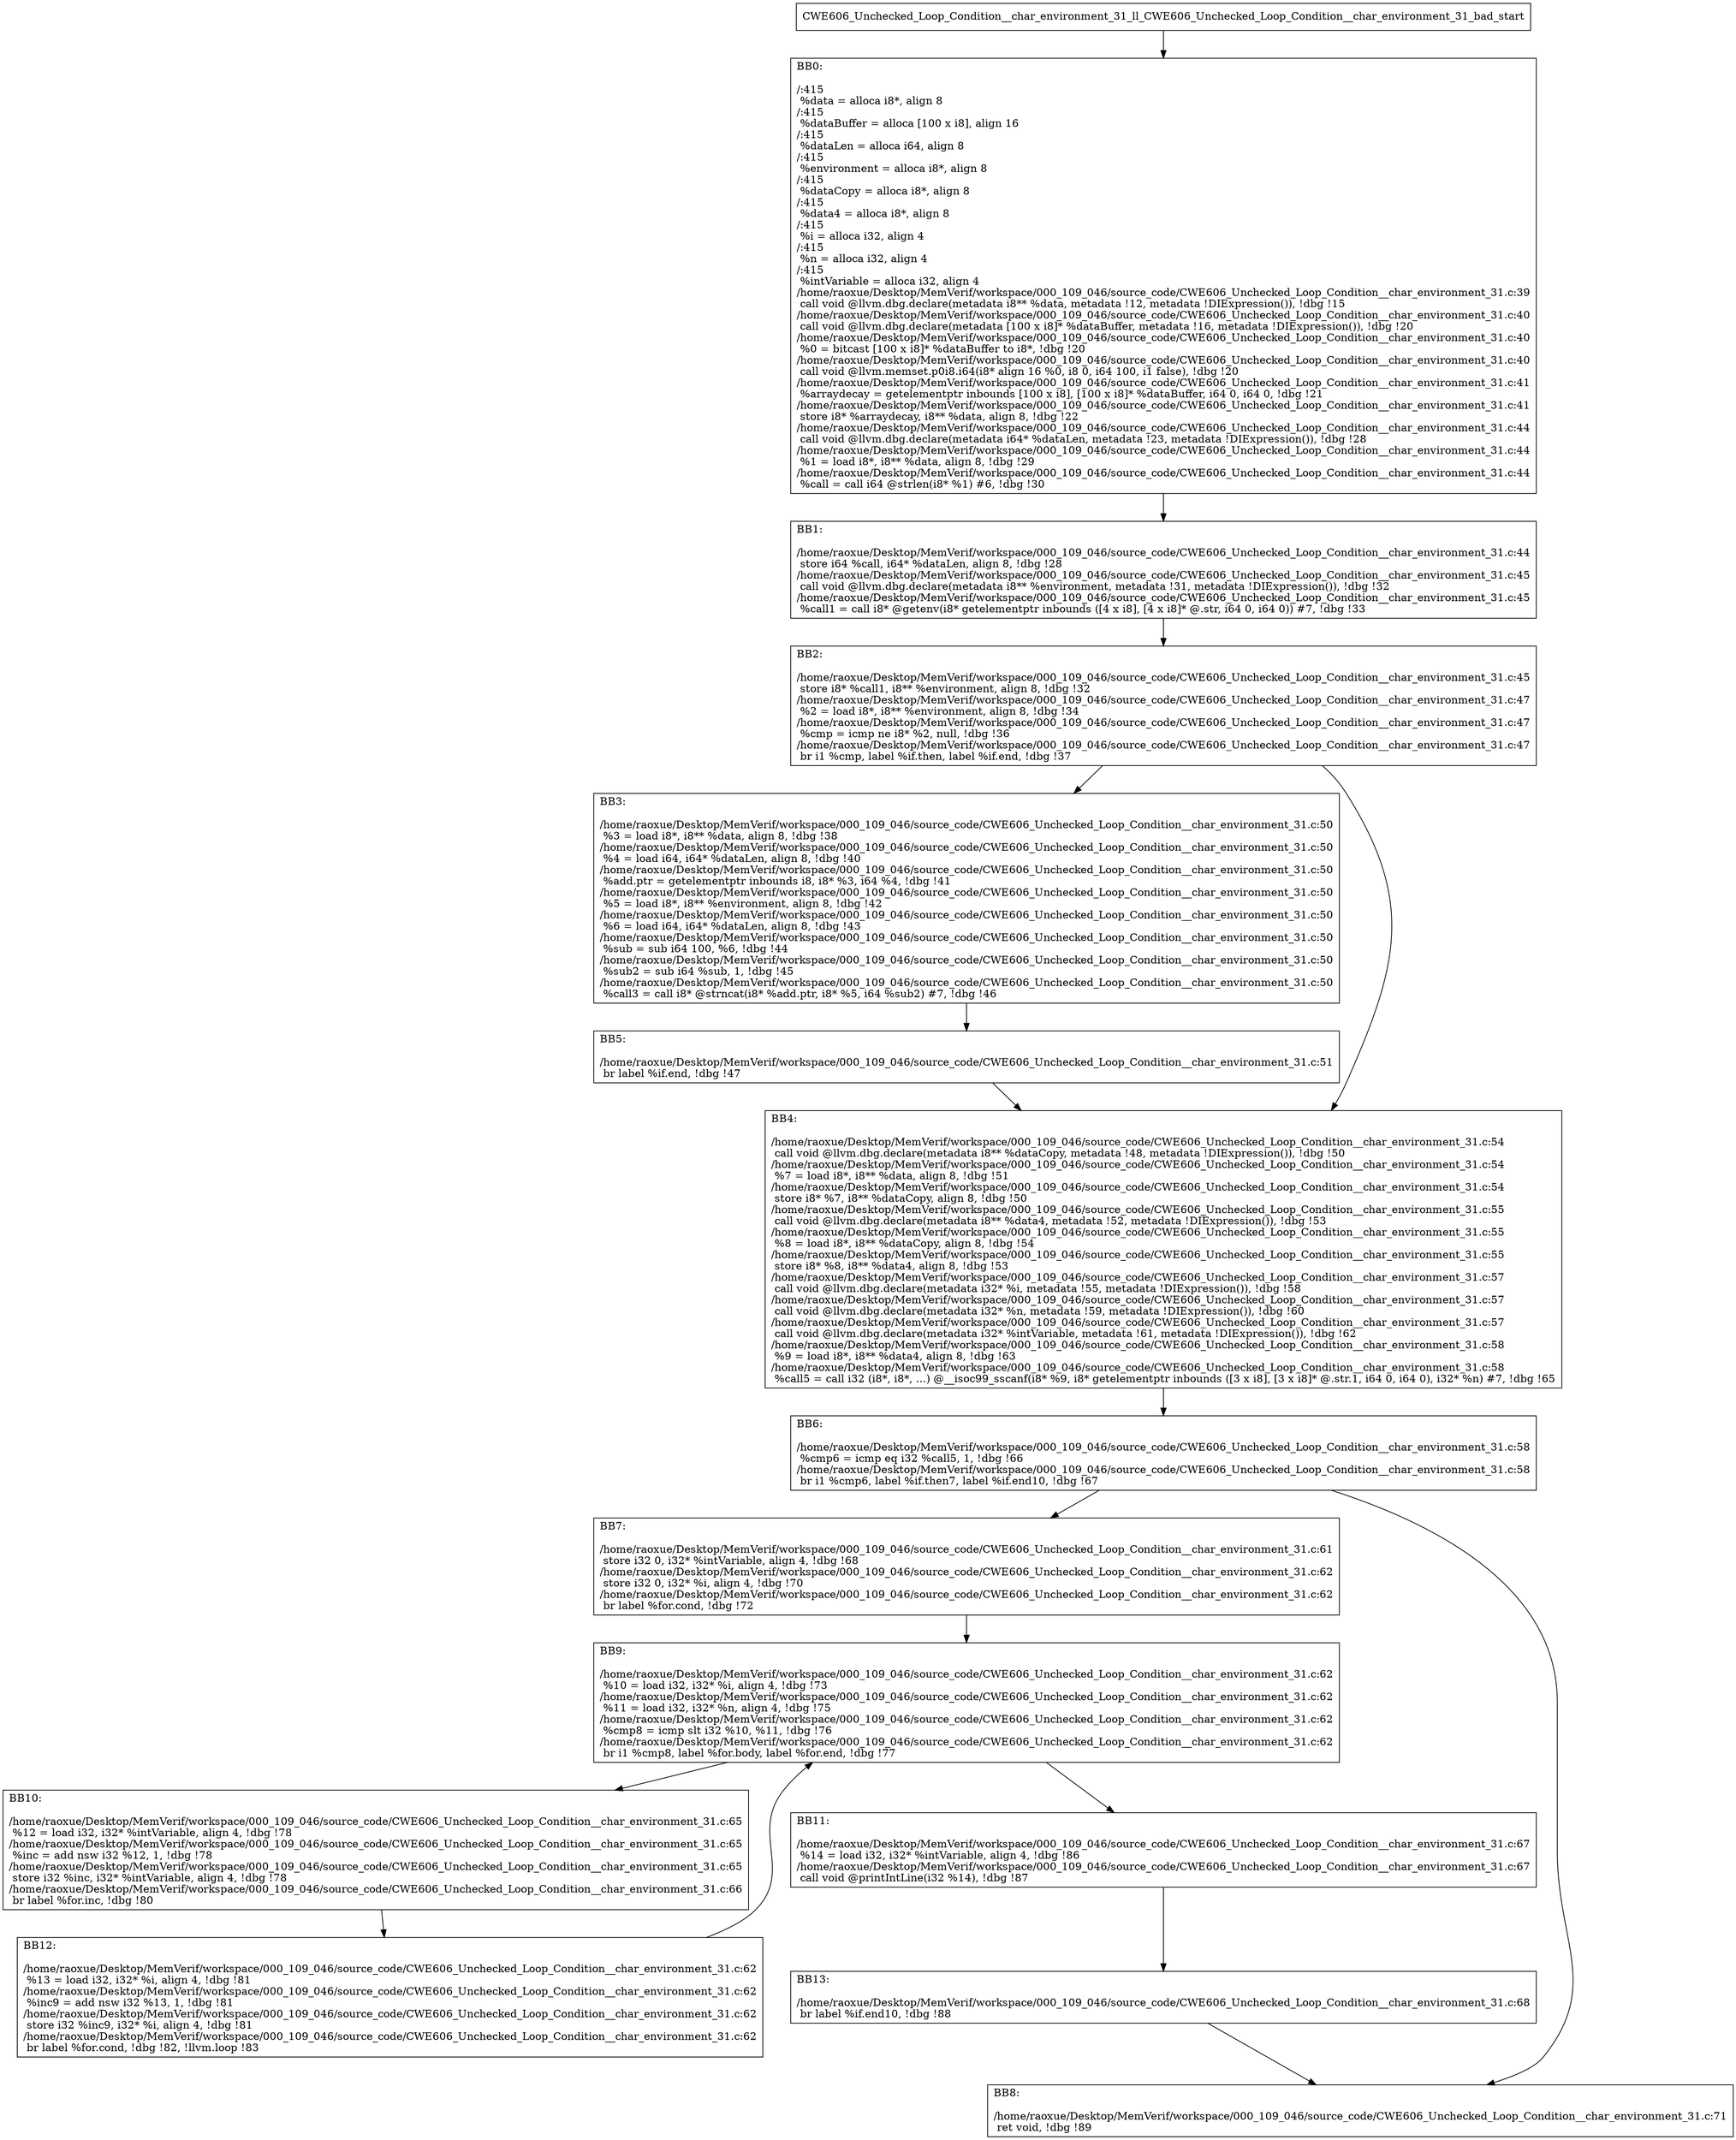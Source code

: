 digraph "CFG for'CWE606_Unchecked_Loop_Condition__char_environment_31_ll_CWE606_Unchecked_Loop_Condition__char_environment_31_bad' function" {
	BBCWE606_Unchecked_Loop_Condition__char_environment_31_ll_CWE606_Unchecked_Loop_Condition__char_environment_31_bad_start[shape=record,label="{CWE606_Unchecked_Loop_Condition__char_environment_31_ll_CWE606_Unchecked_Loop_Condition__char_environment_31_bad_start}"];
	BBCWE606_Unchecked_Loop_Condition__char_environment_31_ll_CWE606_Unchecked_Loop_Condition__char_environment_31_bad_start-> CWE606_Unchecked_Loop_Condition__char_environment_31_ll_CWE606_Unchecked_Loop_Condition__char_environment_31_badBB0;
	CWE606_Unchecked_Loop_Condition__char_environment_31_ll_CWE606_Unchecked_Loop_Condition__char_environment_31_badBB0 [shape=record, label="{BB0:\l\l/:415\l
  %data = alloca i8*, align 8\l
/:415\l
  %dataBuffer = alloca [100 x i8], align 16\l
/:415\l
  %dataLen = alloca i64, align 8\l
/:415\l
  %environment = alloca i8*, align 8\l
/:415\l
  %dataCopy = alloca i8*, align 8\l
/:415\l
  %data4 = alloca i8*, align 8\l
/:415\l
  %i = alloca i32, align 4\l
/:415\l
  %n = alloca i32, align 4\l
/:415\l
  %intVariable = alloca i32, align 4\l
/home/raoxue/Desktop/MemVerif/workspace/000_109_046/source_code/CWE606_Unchecked_Loop_Condition__char_environment_31.c:39\l
  call void @llvm.dbg.declare(metadata i8** %data, metadata !12, metadata !DIExpression()), !dbg !15\l
/home/raoxue/Desktop/MemVerif/workspace/000_109_046/source_code/CWE606_Unchecked_Loop_Condition__char_environment_31.c:40\l
  call void @llvm.dbg.declare(metadata [100 x i8]* %dataBuffer, metadata !16, metadata !DIExpression()), !dbg !20\l
/home/raoxue/Desktop/MemVerif/workspace/000_109_046/source_code/CWE606_Unchecked_Loop_Condition__char_environment_31.c:40\l
  %0 = bitcast [100 x i8]* %dataBuffer to i8*, !dbg !20\l
/home/raoxue/Desktop/MemVerif/workspace/000_109_046/source_code/CWE606_Unchecked_Loop_Condition__char_environment_31.c:40\l
  call void @llvm.memset.p0i8.i64(i8* align 16 %0, i8 0, i64 100, i1 false), !dbg !20\l
/home/raoxue/Desktop/MemVerif/workspace/000_109_046/source_code/CWE606_Unchecked_Loop_Condition__char_environment_31.c:41\l
  %arraydecay = getelementptr inbounds [100 x i8], [100 x i8]* %dataBuffer, i64 0, i64 0, !dbg !21\l
/home/raoxue/Desktop/MemVerif/workspace/000_109_046/source_code/CWE606_Unchecked_Loop_Condition__char_environment_31.c:41\l
  store i8* %arraydecay, i8** %data, align 8, !dbg !22\l
/home/raoxue/Desktop/MemVerif/workspace/000_109_046/source_code/CWE606_Unchecked_Loop_Condition__char_environment_31.c:44\l
  call void @llvm.dbg.declare(metadata i64* %dataLen, metadata !23, metadata !DIExpression()), !dbg !28\l
/home/raoxue/Desktop/MemVerif/workspace/000_109_046/source_code/CWE606_Unchecked_Loop_Condition__char_environment_31.c:44\l
  %1 = load i8*, i8** %data, align 8, !dbg !29\l
/home/raoxue/Desktop/MemVerif/workspace/000_109_046/source_code/CWE606_Unchecked_Loop_Condition__char_environment_31.c:44\l
  %call = call i64 @strlen(i8* %1) #6, !dbg !30\l
}"];
	CWE606_Unchecked_Loop_Condition__char_environment_31_ll_CWE606_Unchecked_Loop_Condition__char_environment_31_badBB0-> CWE606_Unchecked_Loop_Condition__char_environment_31_ll_CWE606_Unchecked_Loop_Condition__char_environment_31_badBB1;
	CWE606_Unchecked_Loop_Condition__char_environment_31_ll_CWE606_Unchecked_Loop_Condition__char_environment_31_badBB1 [shape=record, label="{BB1:\l\l/home/raoxue/Desktop/MemVerif/workspace/000_109_046/source_code/CWE606_Unchecked_Loop_Condition__char_environment_31.c:44\l
  store i64 %call, i64* %dataLen, align 8, !dbg !28\l
/home/raoxue/Desktop/MemVerif/workspace/000_109_046/source_code/CWE606_Unchecked_Loop_Condition__char_environment_31.c:45\l
  call void @llvm.dbg.declare(metadata i8** %environment, metadata !31, metadata !DIExpression()), !dbg !32\l
/home/raoxue/Desktop/MemVerif/workspace/000_109_046/source_code/CWE606_Unchecked_Loop_Condition__char_environment_31.c:45\l
  %call1 = call i8* @getenv(i8* getelementptr inbounds ([4 x i8], [4 x i8]* @.str, i64 0, i64 0)) #7, !dbg !33\l
}"];
	CWE606_Unchecked_Loop_Condition__char_environment_31_ll_CWE606_Unchecked_Loop_Condition__char_environment_31_badBB1-> CWE606_Unchecked_Loop_Condition__char_environment_31_ll_CWE606_Unchecked_Loop_Condition__char_environment_31_badBB2;
	CWE606_Unchecked_Loop_Condition__char_environment_31_ll_CWE606_Unchecked_Loop_Condition__char_environment_31_badBB2 [shape=record, label="{BB2:\l\l/home/raoxue/Desktop/MemVerif/workspace/000_109_046/source_code/CWE606_Unchecked_Loop_Condition__char_environment_31.c:45\l
  store i8* %call1, i8** %environment, align 8, !dbg !32\l
/home/raoxue/Desktop/MemVerif/workspace/000_109_046/source_code/CWE606_Unchecked_Loop_Condition__char_environment_31.c:47\l
  %2 = load i8*, i8** %environment, align 8, !dbg !34\l
/home/raoxue/Desktop/MemVerif/workspace/000_109_046/source_code/CWE606_Unchecked_Loop_Condition__char_environment_31.c:47\l
  %cmp = icmp ne i8* %2, null, !dbg !36\l
/home/raoxue/Desktop/MemVerif/workspace/000_109_046/source_code/CWE606_Unchecked_Loop_Condition__char_environment_31.c:47\l
  br i1 %cmp, label %if.then, label %if.end, !dbg !37\l
}"];
	CWE606_Unchecked_Loop_Condition__char_environment_31_ll_CWE606_Unchecked_Loop_Condition__char_environment_31_badBB2-> CWE606_Unchecked_Loop_Condition__char_environment_31_ll_CWE606_Unchecked_Loop_Condition__char_environment_31_badBB3;
	CWE606_Unchecked_Loop_Condition__char_environment_31_ll_CWE606_Unchecked_Loop_Condition__char_environment_31_badBB2-> CWE606_Unchecked_Loop_Condition__char_environment_31_ll_CWE606_Unchecked_Loop_Condition__char_environment_31_badBB4;
	CWE606_Unchecked_Loop_Condition__char_environment_31_ll_CWE606_Unchecked_Loop_Condition__char_environment_31_badBB3 [shape=record, label="{BB3:\l\l/home/raoxue/Desktop/MemVerif/workspace/000_109_046/source_code/CWE606_Unchecked_Loop_Condition__char_environment_31.c:50\l
  %3 = load i8*, i8** %data, align 8, !dbg !38\l
/home/raoxue/Desktop/MemVerif/workspace/000_109_046/source_code/CWE606_Unchecked_Loop_Condition__char_environment_31.c:50\l
  %4 = load i64, i64* %dataLen, align 8, !dbg !40\l
/home/raoxue/Desktop/MemVerif/workspace/000_109_046/source_code/CWE606_Unchecked_Loop_Condition__char_environment_31.c:50\l
  %add.ptr = getelementptr inbounds i8, i8* %3, i64 %4, !dbg !41\l
/home/raoxue/Desktop/MemVerif/workspace/000_109_046/source_code/CWE606_Unchecked_Loop_Condition__char_environment_31.c:50\l
  %5 = load i8*, i8** %environment, align 8, !dbg !42\l
/home/raoxue/Desktop/MemVerif/workspace/000_109_046/source_code/CWE606_Unchecked_Loop_Condition__char_environment_31.c:50\l
  %6 = load i64, i64* %dataLen, align 8, !dbg !43\l
/home/raoxue/Desktop/MemVerif/workspace/000_109_046/source_code/CWE606_Unchecked_Loop_Condition__char_environment_31.c:50\l
  %sub = sub i64 100, %6, !dbg !44\l
/home/raoxue/Desktop/MemVerif/workspace/000_109_046/source_code/CWE606_Unchecked_Loop_Condition__char_environment_31.c:50\l
  %sub2 = sub i64 %sub, 1, !dbg !45\l
/home/raoxue/Desktop/MemVerif/workspace/000_109_046/source_code/CWE606_Unchecked_Loop_Condition__char_environment_31.c:50\l
  %call3 = call i8* @strncat(i8* %add.ptr, i8* %5, i64 %sub2) #7, !dbg !46\l
}"];
	CWE606_Unchecked_Loop_Condition__char_environment_31_ll_CWE606_Unchecked_Loop_Condition__char_environment_31_badBB3-> CWE606_Unchecked_Loop_Condition__char_environment_31_ll_CWE606_Unchecked_Loop_Condition__char_environment_31_badBB5;
	CWE606_Unchecked_Loop_Condition__char_environment_31_ll_CWE606_Unchecked_Loop_Condition__char_environment_31_badBB5 [shape=record, label="{BB5:\l\l/home/raoxue/Desktop/MemVerif/workspace/000_109_046/source_code/CWE606_Unchecked_Loop_Condition__char_environment_31.c:51\l
  br label %if.end, !dbg !47\l
}"];
	CWE606_Unchecked_Loop_Condition__char_environment_31_ll_CWE606_Unchecked_Loop_Condition__char_environment_31_badBB5-> CWE606_Unchecked_Loop_Condition__char_environment_31_ll_CWE606_Unchecked_Loop_Condition__char_environment_31_badBB4;
	CWE606_Unchecked_Loop_Condition__char_environment_31_ll_CWE606_Unchecked_Loop_Condition__char_environment_31_badBB4 [shape=record, label="{BB4:\l\l/home/raoxue/Desktop/MemVerif/workspace/000_109_046/source_code/CWE606_Unchecked_Loop_Condition__char_environment_31.c:54\l
  call void @llvm.dbg.declare(metadata i8** %dataCopy, metadata !48, metadata !DIExpression()), !dbg !50\l
/home/raoxue/Desktop/MemVerif/workspace/000_109_046/source_code/CWE606_Unchecked_Loop_Condition__char_environment_31.c:54\l
  %7 = load i8*, i8** %data, align 8, !dbg !51\l
/home/raoxue/Desktop/MemVerif/workspace/000_109_046/source_code/CWE606_Unchecked_Loop_Condition__char_environment_31.c:54\l
  store i8* %7, i8** %dataCopy, align 8, !dbg !50\l
/home/raoxue/Desktop/MemVerif/workspace/000_109_046/source_code/CWE606_Unchecked_Loop_Condition__char_environment_31.c:55\l
  call void @llvm.dbg.declare(metadata i8** %data4, metadata !52, metadata !DIExpression()), !dbg !53\l
/home/raoxue/Desktop/MemVerif/workspace/000_109_046/source_code/CWE606_Unchecked_Loop_Condition__char_environment_31.c:55\l
  %8 = load i8*, i8** %dataCopy, align 8, !dbg !54\l
/home/raoxue/Desktop/MemVerif/workspace/000_109_046/source_code/CWE606_Unchecked_Loop_Condition__char_environment_31.c:55\l
  store i8* %8, i8** %data4, align 8, !dbg !53\l
/home/raoxue/Desktop/MemVerif/workspace/000_109_046/source_code/CWE606_Unchecked_Loop_Condition__char_environment_31.c:57\l
  call void @llvm.dbg.declare(metadata i32* %i, metadata !55, metadata !DIExpression()), !dbg !58\l
/home/raoxue/Desktop/MemVerif/workspace/000_109_046/source_code/CWE606_Unchecked_Loop_Condition__char_environment_31.c:57\l
  call void @llvm.dbg.declare(metadata i32* %n, metadata !59, metadata !DIExpression()), !dbg !60\l
/home/raoxue/Desktop/MemVerif/workspace/000_109_046/source_code/CWE606_Unchecked_Loop_Condition__char_environment_31.c:57\l
  call void @llvm.dbg.declare(metadata i32* %intVariable, metadata !61, metadata !DIExpression()), !dbg !62\l
/home/raoxue/Desktop/MemVerif/workspace/000_109_046/source_code/CWE606_Unchecked_Loop_Condition__char_environment_31.c:58\l
  %9 = load i8*, i8** %data4, align 8, !dbg !63\l
/home/raoxue/Desktop/MemVerif/workspace/000_109_046/source_code/CWE606_Unchecked_Loop_Condition__char_environment_31.c:58\l
  %call5 = call i32 (i8*, i8*, ...) @__isoc99_sscanf(i8* %9, i8* getelementptr inbounds ([3 x i8], [3 x i8]* @.str.1, i64 0, i64 0), i32* %n) #7, !dbg !65\l
}"];
	CWE606_Unchecked_Loop_Condition__char_environment_31_ll_CWE606_Unchecked_Loop_Condition__char_environment_31_badBB4-> CWE606_Unchecked_Loop_Condition__char_environment_31_ll_CWE606_Unchecked_Loop_Condition__char_environment_31_badBB6;
	CWE606_Unchecked_Loop_Condition__char_environment_31_ll_CWE606_Unchecked_Loop_Condition__char_environment_31_badBB6 [shape=record, label="{BB6:\l\l/home/raoxue/Desktop/MemVerif/workspace/000_109_046/source_code/CWE606_Unchecked_Loop_Condition__char_environment_31.c:58\l
  %cmp6 = icmp eq i32 %call5, 1, !dbg !66\l
/home/raoxue/Desktop/MemVerif/workspace/000_109_046/source_code/CWE606_Unchecked_Loop_Condition__char_environment_31.c:58\l
  br i1 %cmp6, label %if.then7, label %if.end10, !dbg !67\l
}"];
	CWE606_Unchecked_Loop_Condition__char_environment_31_ll_CWE606_Unchecked_Loop_Condition__char_environment_31_badBB6-> CWE606_Unchecked_Loop_Condition__char_environment_31_ll_CWE606_Unchecked_Loop_Condition__char_environment_31_badBB7;
	CWE606_Unchecked_Loop_Condition__char_environment_31_ll_CWE606_Unchecked_Loop_Condition__char_environment_31_badBB6-> CWE606_Unchecked_Loop_Condition__char_environment_31_ll_CWE606_Unchecked_Loop_Condition__char_environment_31_badBB8;
	CWE606_Unchecked_Loop_Condition__char_environment_31_ll_CWE606_Unchecked_Loop_Condition__char_environment_31_badBB7 [shape=record, label="{BB7:\l\l/home/raoxue/Desktop/MemVerif/workspace/000_109_046/source_code/CWE606_Unchecked_Loop_Condition__char_environment_31.c:61\l
  store i32 0, i32* %intVariable, align 4, !dbg !68\l
/home/raoxue/Desktop/MemVerif/workspace/000_109_046/source_code/CWE606_Unchecked_Loop_Condition__char_environment_31.c:62\l
  store i32 0, i32* %i, align 4, !dbg !70\l
/home/raoxue/Desktop/MemVerif/workspace/000_109_046/source_code/CWE606_Unchecked_Loop_Condition__char_environment_31.c:62\l
  br label %for.cond, !dbg !72\l
}"];
	CWE606_Unchecked_Loop_Condition__char_environment_31_ll_CWE606_Unchecked_Loop_Condition__char_environment_31_badBB7-> CWE606_Unchecked_Loop_Condition__char_environment_31_ll_CWE606_Unchecked_Loop_Condition__char_environment_31_badBB9;
	CWE606_Unchecked_Loop_Condition__char_environment_31_ll_CWE606_Unchecked_Loop_Condition__char_environment_31_badBB9 [shape=record, label="{BB9:\l\l/home/raoxue/Desktop/MemVerif/workspace/000_109_046/source_code/CWE606_Unchecked_Loop_Condition__char_environment_31.c:62\l
  %10 = load i32, i32* %i, align 4, !dbg !73\l
/home/raoxue/Desktop/MemVerif/workspace/000_109_046/source_code/CWE606_Unchecked_Loop_Condition__char_environment_31.c:62\l
  %11 = load i32, i32* %n, align 4, !dbg !75\l
/home/raoxue/Desktop/MemVerif/workspace/000_109_046/source_code/CWE606_Unchecked_Loop_Condition__char_environment_31.c:62\l
  %cmp8 = icmp slt i32 %10, %11, !dbg !76\l
/home/raoxue/Desktop/MemVerif/workspace/000_109_046/source_code/CWE606_Unchecked_Loop_Condition__char_environment_31.c:62\l
  br i1 %cmp8, label %for.body, label %for.end, !dbg !77\l
}"];
	CWE606_Unchecked_Loop_Condition__char_environment_31_ll_CWE606_Unchecked_Loop_Condition__char_environment_31_badBB9-> CWE606_Unchecked_Loop_Condition__char_environment_31_ll_CWE606_Unchecked_Loop_Condition__char_environment_31_badBB10;
	CWE606_Unchecked_Loop_Condition__char_environment_31_ll_CWE606_Unchecked_Loop_Condition__char_environment_31_badBB9-> CWE606_Unchecked_Loop_Condition__char_environment_31_ll_CWE606_Unchecked_Loop_Condition__char_environment_31_badBB11;
	CWE606_Unchecked_Loop_Condition__char_environment_31_ll_CWE606_Unchecked_Loop_Condition__char_environment_31_badBB10 [shape=record, label="{BB10:\l\l/home/raoxue/Desktop/MemVerif/workspace/000_109_046/source_code/CWE606_Unchecked_Loop_Condition__char_environment_31.c:65\l
  %12 = load i32, i32* %intVariable, align 4, !dbg !78\l
/home/raoxue/Desktop/MemVerif/workspace/000_109_046/source_code/CWE606_Unchecked_Loop_Condition__char_environment_31.c:65\l
  %inc = add nsw i32 %12, 1, !dbg !78\l
/home/raoxue/Desktop/MemVerif/workspace/000_109_046/source_code/CWE606_Unchecked_Loop_Condition__char_environment_31.c:65\l
  store i32 %inc, i32* %intVariable, align 4, !dbg !78\l
/home/raoxue/Desktop/MemVerif/workspace/000_109_046/source_code/CWE606_Unchecked_Loop_Condition__char_environment_31.c:66\l
  br label %for.inc, !dbg !80\l
}"];
	CWE606_Unchecked_Loop_Condition__char_environment_31_ll_CWE606_Unchecked_Loop_Condition__char_environment_31_badBB10-> CWE606_Unchecked_Loop_Condition__char_environment_31_ll_CWE606_Unchecked_Loop_Condition__char_environment_31_badBB12;
	CWE606_Unchecked_Loop_Condition__char_environment_31_ll_CWE606_Unchecked_Loop_Condition__char_environment_31_badBB12 [shape=record, label="{BB12:\l\l/home/raoxue/Desktop/MemVerif/workspace/000_109_046/source_code/CWE606_Unchecked_Loop_Condition__char_environment_31.c:62\l
  %13 = load i32, i32* %i, align 4, !dbg !81\l
/home/raoxue/Desktop/MemVerif/workspace/000_109_046/source_code/CWE606_Unchecked_Loop_Condition__char_environment_31.c:62\l
  %inc9 = add nsw i32 %13, 1, !dbg !81\l
/home/raoxue/Desktop/MemVerif/workspace/000_109_046/source_code/CWE606_Unchecked_Loop_Condition__char_environment_31.c:62\l
  store i32 %inc9, i32* %i, align 4, !dbg !81\l
/home/raoxue/Desktop/MemVerif/workspace/000_109_046/source_code/CWE606_Unchecked_Loop_Condition__char_environment_31.c:62\l
  br label %for.cond, !dbg !82, !llvm.loop !83\l
}"];
	CWE606_Unchecked_Loop_Condition__char_environment_31_ll_CWE606_Unchecked_Loop_Condition__char_environment_31_badBB12-> CWE606_Unchecked_Loop_Condition__char_environment_31_ll_CWE606_Unchecked_Loop_Condition__char_environment_31_badBB9;
	CWE606_Unchecked_Loop_Condition__char_environment_31_ll_CWE606_Unchecked_Loop_Condition__char_environment_31_badBB11 [shape=record, label="{BB11:\l\l/home/raoxue/Desktop/MemVerif/workspace/000_109_046/source_code/CWE606_Unchecked_Loop_Condition__char_environment_31.c:67\l
  %14 = load i32, i32* %intVariable, align 4, !dbg !86\l
/home/raoxue/Desktop/MemVerif/workspace/000_109_046/source_code/CWE606_Unchecked_Loop_Condition__char_environment_31.c:67\l
  call void @printIntLine(i32 %14), !dbg !87\l
}"];
	CWE606_Unchecked_Loop_Condition__char_environment_31_ll_CWE606_Unchecked_Loop_Condition__char_environment_31_badBB11-> CWE606_Unchecked_Loop_Condition__char_environment_31_ll_CWE606_Unchecked_Loop_Condition__char_environment_31_badBB13;
	CWE606_Unchecked_Loop_Condition__char_environment_31_ll_CWE606_Unchecked_Loop_Condition__char_environment_31_badBB13 [shape=record, label="{BB13:\l\l/home/raoxue/Desktop/MemVerif/workspace/000_109_046/source_code/CWE606_Unchecked_Loop_Condition__char_environment_31.c:68\l
  br label %if.end10, !dbg !88\l
}"];
	CWE606_Unchecked_Loop_Condition__char_environment_31_ll_CWE606_Unchecked_Loop_Condition__char_environment_31_badBB13-> CWE606_Unchecked_Loop_Condition__char_environment_31_ll_CWE606_Unchecked_Loop_Condition__char_environment_31_badBB8;
	CWE606_Unchecked_Loop_Condition__char_environment_31_ll_CWE606_Unchecked_Loop_Condition__char_environment_31_badBB8 [shape=record, label="{BB8:\l\l/home/raoxue/Desktop/MemVerif/workspace/000_109_046/source_code/CWE606_Unchecked_Loop_Condition__char_environment_31.c:71\l
  ret void, !dbg !89\l
}"];
}
